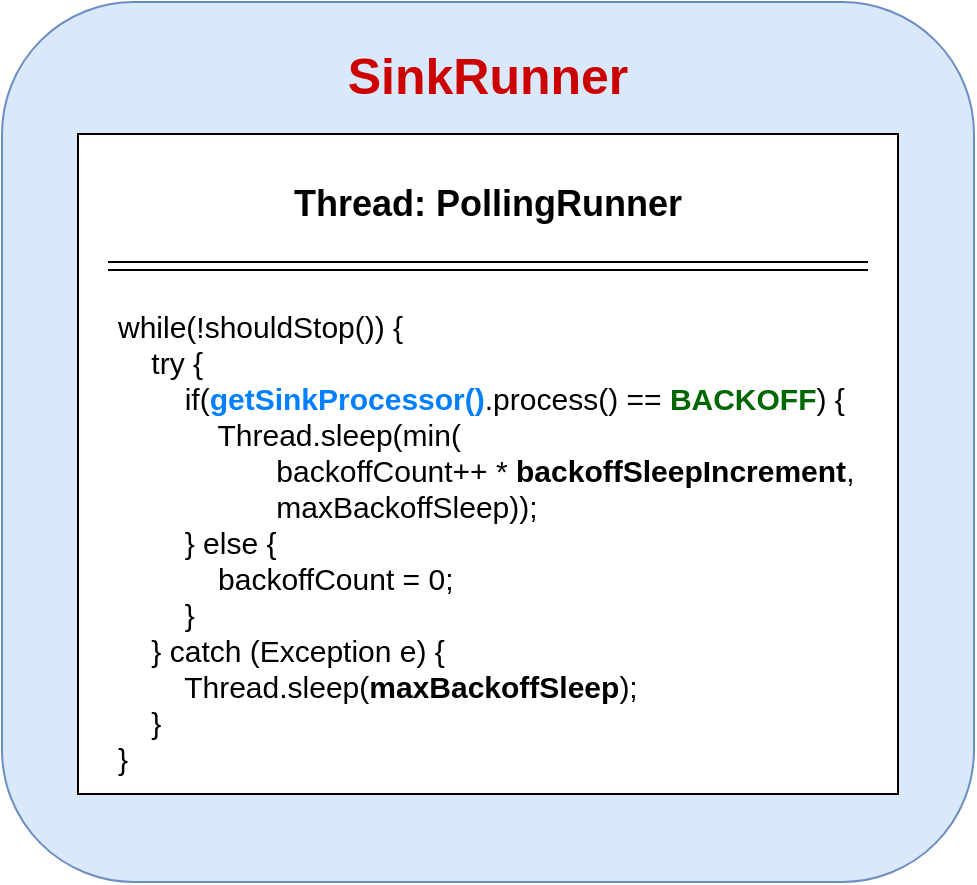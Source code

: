 <mxfile version="13.10.0" type="embed">
    <diagram id="ZIsk30BeOvKLG23jwG7q" name="Page-1">
        <mxGraphModel dx="658" dy="372" grid="1" gridSize="10" guides="1" tooltips="1" connect="1" arrows="1" fold="1" page="1" pageScale="1" pageWidth="827" pageHeight="1169" math="0" shadow="0">
            <root>
                <mxCell id="0"/>
                <mxCell id="1" parent="0"/>
                <mxCell id="10" value="" style="rounded=1;whiteSpace=wrap;html=1;fontSize=18;fillColor=#dae8fc;strokeColor=#6c8ebf;" vertex="1" parent="1">
                    <mxGeometry x="2" y="154" width="486" height="440" as="geometry"/>
                </mxCell>
                <mxCell id="3" value="" style="rounded=0;whiteSpace=wrap;html=1;" vertex="1" parent="1">
                    <mxGeometry x="40" y="220" width="410" height="330" as="geometry"/>
                </mxCell>
                <mxCell id="4" value="Thread: PollingRunner" style="text;html=1;strokeColor=none;fillColor=none;align=center;verticalAlign=middle;whiteSpace=wrap;rounded=0;fontSize=18;fontStyle=1" vertex="1" parent="1">
                    <mxGeometry x="120" y="245" width="250" height="20" as="geometry"/>
                </mxCell>
                <mxCell id="5" value="&lt;h1 style=&quot;font-size: 15px&quot;&gt;&lt;br&gt;&lt;/h1&gt;&lt;div style=&quot;font-size: 15px&quot;&gt;&lt;font style=&quot;font-size: 15px&quot;&gt;while(!shouldStop()) {&lt;/font&gt;&lt;/div&gt;&lt;div style=&quot;font-size: 15px&quot;&gt;&lt;font style=&quot;font-size: 15px&quot;&gt;&amp;nbsp; &amp;nbsp; try {&lt;/font&gt;&lt;/div&gt;&lt;div style=&quot;font-size: 15px&quot;&gt;&lt;font style=&quot;font-size: 15px&quot;&gt;&amp;nbsp; &amp;nbsp; &amp;nbsp; &amp;nbsp; if(&lt;b&gt;&lt;font color=&quot;#007fff&quot;&gt;getSinkProcessor()&lt;/font&gt;&lt;/b&gt;.process() == &lt;font color=&quot;#006600&quot;&gt;&lt;b&gt;BACKOFF&lt;/b&gt;&lt;/font&gt;) {&lt;/font&gt;&lt;/div&gt;&lt;div style=&quot;font-size: 15px&quot;&gt;&lt;font style=&quot;font-size: 15px&quot;&gt;&amp;nbsp; &amp;nbsp; &amp;nbsp; &amp;nbsp; &amp;nbsp; &amp;nbsp; Thread.sleep(min(&lt;/font&gt;&lt;/div&gt;&lt;div style=&quot;font-size: 15px&quot;&gt;&lt;font style=&quot;font-size: 15px&quot;&gt;&amp;nbsp; &amp;nbsp; &amp;nbsp; &amp;nbsp; &amp;nbsp; &amp;nbsp; &amp;nbsp; &amp;nbsp; &amp;nbsp; &amp;nbsp;backoffCount++ * &lt;b&gt;backoffSleepIncrement&lt;/b&gt;,&amp;nbsp;&lt;/font&gt;&lt;/div&gt;&lt;div style=&quot;font-size: 15px&quot;&gt;&lt;font style=&quot;font-size: 15px&quot;&gt;&amp;nbsp; &amp;nbsp; &amp;nbsp; &amp;nbsp; &amp;nbsp; &amp;nbsp; &amp;nbsp; &amp;nbsp; &amp;nbsp; &amp;nbsp;maxBackoffSleep));&lt;/font&gt;&lt;/div&gt;&lt;div style=&quot;font-size: 15px&quot;&gt;&lt;font style=&quot;font-size: 15px&quot;&gt;&amp;nbsp; &amp;nbsp; &amp;nbsp; &amp;nbsp; } else {&lt;/font&gt;&lt;/div&gt;&lt;div style=&quot;font-size: 15px&quot;&gt;&lt;font style=&quot;font-size: 15px&quot;&gt;&amp;nbsp; &amp;nbsp; &amp;nbsp; &amp;nbsp; &amp;nbsp; &amp;nbsp; backoffCount = 0;&lt;/font&gt;&lt;/div&gt;&lt;div style=&quot;font-size: 15px&quot;&gt;&lt;font style=&quot;font-size: 15px&quot;&gt;&amp;nbsp; &amp;nbsp; &amp;nbsp; &amp;nbsp; }&lt;/font&gt;&lt;/div&gt;&lt;div style=&quot;font-size: 15px&quot;&gt;&lt;font style=&quot;font-size: 15px&quot;&gt;&amp;nbsp; &amp;nbsp; } catch (Exception e) {&lt;/font&gt;&lt;/div&gt;&lt;div style=&quot;font-size: 15px&quot;&gt;&lt;font style=&quot;font-size: 15px&quot;&gt;&amp;nbsp; &amp;nbsp; &amp;nbsp; &amp;nbsp; Thread.sleep(&lt;b&gt;maxBackoffSleep&lt;/b&gt;);&lt;/font&gt;&lt;/div&gt;&lt;div style=&quot;font-size: 15px&quot;&gt;&lt;font style=&quot;font-size: 15px&quot;&gt;&amp;nbsp; &amp;nbsp; }&lt;/font&gt;&lt;/div&gt;&lt;div style=&quot;font-size: 15px&quot;&gt;&lt;font style=&quot;font-size: 15px&quot;&gt;}&lt;/font&gt;&lt;/div&gt;" style="text;html=1;strokeColor=none;fillColor=none;spacing=5;spacingTop=-20;overflow=hidden;rounded=0;fontSize=16;" vertex="1" parent="1">
                    <mxGeometry x="55" y="280" width="380" height="270" as="geometry"/>
                </mxCell>
                <mxCell id="9" value="" style="shape=link;html=1;fontSize=16;" edge="1" parent="1">
                    <mxGeometry width="100" relative="1" as="geometry">
                        <mxPoint x="55" y="286" as="sourcePoint"/>
                        <mxPoint x="435" y="286" as="targetPoint"/>
                    </mxGeometry>
                </mxCell>
                <mxCell id="11" value="SinkRunner" style="text;html=1;strokeColor=none;fillColor=none;align=center;verticalAlign=middle;whiteSpace=wrap;rounded=0;fontSize=25;fontStyle=1;fontColor=#CC0000;" vertex="1" parent="1">
                    <mxGeometry x="170" y="180" width="150" height="20" as="geometry"/>
                </mxCell>
            </root>
        </mxGraphModel>
    </diagram>
</mxfile>